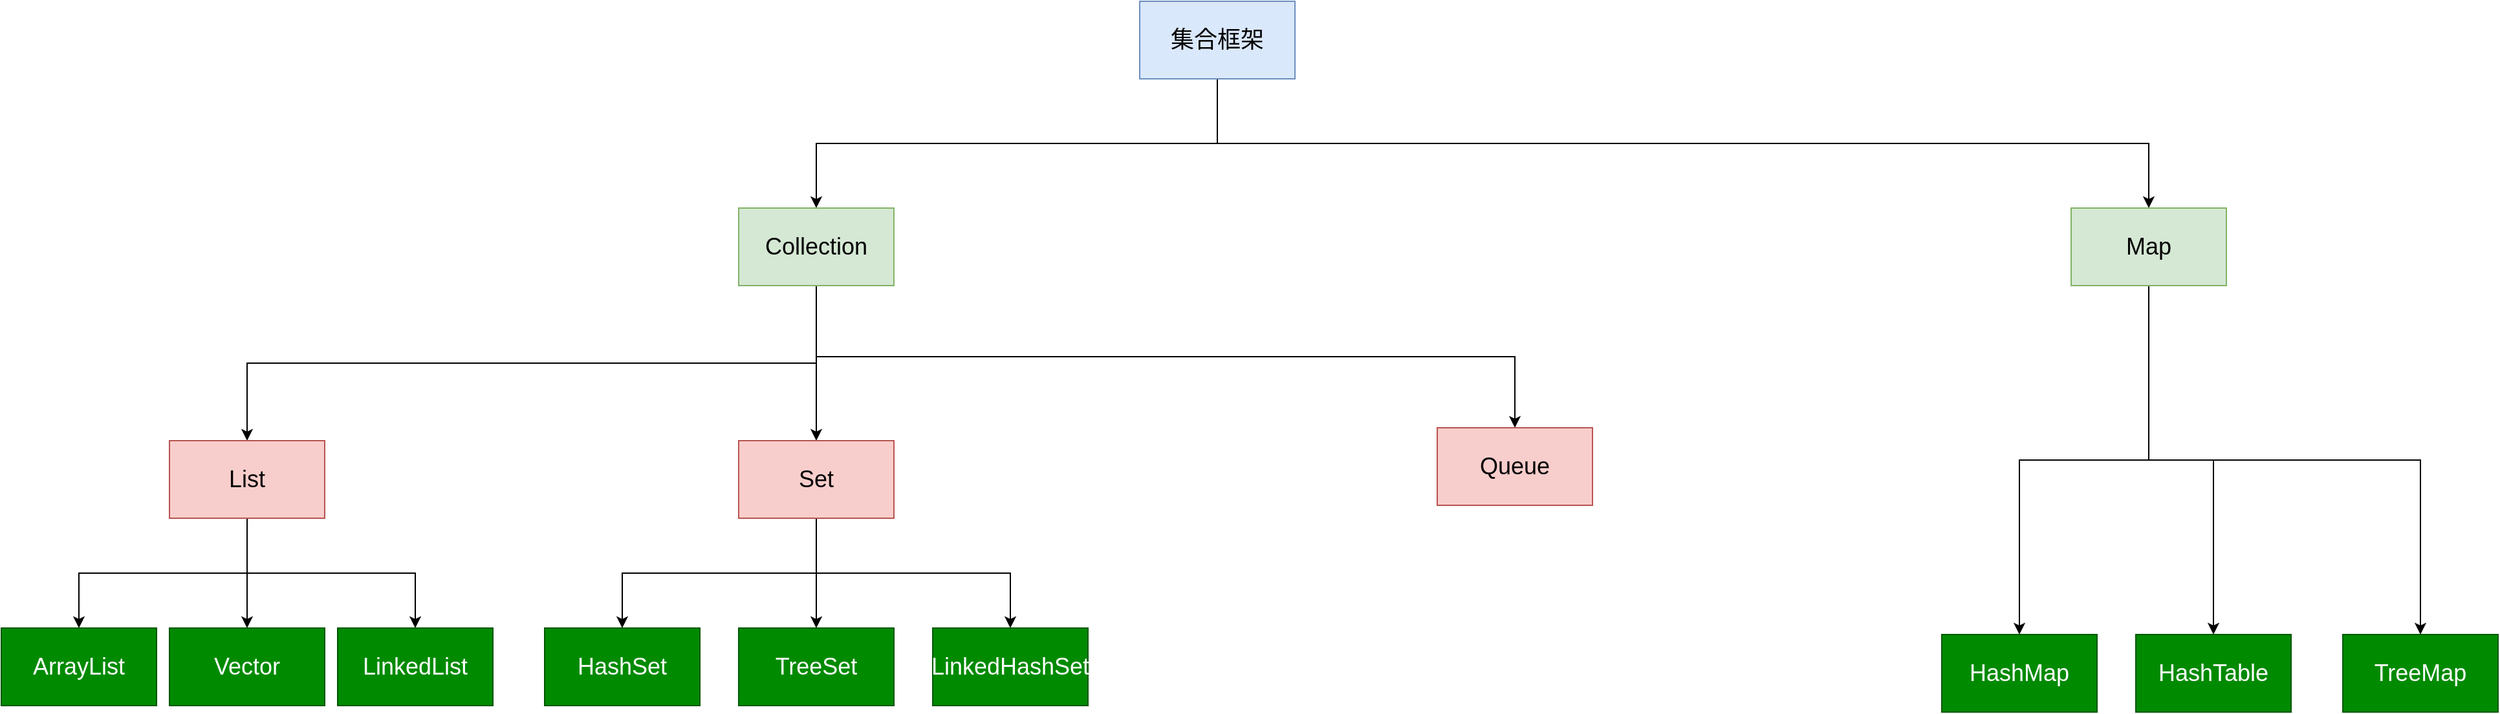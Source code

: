 <mxfile version="21.3.7" type="github">
  <diagram name="第 1 页" id="usyzML8Xc9plXJUUFw8d">
    <mxGraphModel dx="2261" dy="827" grid="1" gridSize="10" guides="1" tooltips="1" connect="1" arrows="1" fold="1" page="1" pageScale="1" pageWidth="827" pageHeight="1169" math="0" shadow="0">
      <root>
        <mxCell id="0" />
        <mxCell id="1" parent="0" />
        <mxCell id="3SnL4E2O4EW22NricUnJ-9" style="edgeStyle=orthogonalEdgeStyle;rounded=0;orthogonalLoop=1;jettySize=auto;html=1;exitX=0.5;exitY=1;exitDx=0;exitDy=0;fontSize=18;" edge="1" parent="1" source="3SnL4E2O4EW22NricUnJ-3" target="3SnL4E2O4EW22NricUnJ-4">
          <mxGeometry relative="1" as="geometry" />
        </mxCell>
        <mxCell id="3SnL4E2O4EW22NricUnJ-24" style="edgeStyle=orthogonalEdgeStyle;rounded=0;orthogonalLoop=1;jettySize=auto;html=1;exitX=0.5;exitY=1;exitDx=0;exitDy=0;entryX=0.5;entryY=0;entryDx=0;entryDy=0;fontSize=18;" edge="1" parent="1" source="3SnL4E2O4EW22NricUnJ-3" target="3SnL4E2O4EW22NricUnJ-23">
          <mxGeometry relative="1" as="geometry" />
        </mxCell>
        <mxCell id="3SnL4E2O4EW22NricUnJ-3" value="&lt;font style=&quot;font-size: 18px;&quot;&gt;集合框架&lt;/font&gt;" style="rounded=0;whiteSpace=wrap;html=1;fillColor=#dae8fc;strokeColor=#6c8ebf;fontSize=18;" vertex="1" parent="1">
          <mxGeometry x="680" y="40" width="120" height="60" as="geometry" />
        </mxCell>
        <mxCell id="3SnL4E2O4EW22NricUnJ-10" style="edgeStyle=orthogonalEdgeStyle;rounded=0;orthogonalLoop=1;jettySize=auto;html=1;exitX=0.5;exitY=1;exitDx=0;exitDy=0;entryX=0.5;entryY=0;entryDx=0;entryDy=0;fontSize=18;" edge="1" parent="1" source="3SnL4E2O4EW22NricUnJ-4" target="3SnL4E2O4EW22NricUnJ-5">
          <mxGeometry relative="1" as="geometry" />
        </mxCell>
        <mxCell id="3SnL4E2O4EW22NricUnJ-15" style="edgeStyle=orthogonalEdgeStyle;rounded=0;orthogonalLoop=1;jettySize=auto;html=1;exitX=0.5;exitY=1;exitDx=0;exitDy=0;fontSize=18;" edge="1" parent="1" source="3SnL4E2O4EW22NricUnJ-4" target="3SnL4E2O4EW22NricUnJ-14">
          <mxGeometry relative="1" as="geometry" />
        </mxCell>
        <mxCell id="3SnL4E2O4EW22NricUnJ-31" style="edgeStyle=orthogonalEdgeStyle;rounded=0;orthogonalLoop=1;jettySize=auto;html=1;exitX=0.5;exitY=1;exitDx=0;exitDy=0;entryX=0.5;entryY=0;entryDx=0;entryDy=0;fontSize=18;" edge="1" parent="1" source="3SnL4E2O4EW22NricUnJ-4" target="3SnL4E2O4EW22NricUnJ-22">
          <mxGeometry relative="1" as="geometry" />
        </mxCell>
        <mxCell id="3SnL4E2O4EW22NricUnJ-4" value="Collection" style="rounded=0;whiteSpace=wrap;html=1;fillColor=#d5e8d4;strokeColor=#82b366;fontSize=18;" vertex="1" parent="1">
          <mxGeometry x="370" y="200" width="120" height="60" as="geometry" />
        </mxCell>
        <mxCell id="3SnL4E2O4EW22NricUnJ-11" style="edgeStyle=orthogonalEdgeStyle;rounded=0;orthogonalLoop=1;jettySize=auto;html=1;exitX=0.5;exitY=1;exitDx=0;exitDy=0;fontSize=18;" edge="1" parent="1" source="3SnL4E2O4EW22NricUnJ-5" target="3SnL4E2O4EW22NricUnJ-6">
          <mxGeometry relative="1" as="geometry" />
        </mxCell>
        <mxCell id="3SnL4E2O4EW22NricUnJ-12" style="edgeStyle=orthogonalEdgeStyle;rounded=0;orthogonalLoop=1;jettySize=auto;html=1;exitX=0.5;exitY=1;exitDx=0;exitDy=0;entryX=0.5;entryY=0;entryDx=0;entryDy=0;fontSize=18;" edge="1" parent="1" source="3SnL4E2O4EW22NricUnJ-5" target="3SnL4E2O4EW22NricUnJ-7">
          <mxGeometry relative="1" as="geometry" />
        </mxCell>
        <mxCell id="3SnL4E2O4EW22NricUnJ-13" style="edgeStyle=orthogonalEdgeStyle;rounded=0;orthogonalLoop=1;jettySize=auto;html=1;exitX=0.5;exitY=1;exitDx=0;exitDy=0;fontSize=18;" edge="1" parent="1" source="3SnL4E2O4EW22NricUnJ-5" target="3SnL4E2O4EW22NricUnJ-8">
          <mxGeometry relative="1" as="geometry" />
        </mxCell>
        <mxCell id="3SnL4E2O4EW22NricUnJ-5" value="List" style="rounded=0;whiteSpace=wrap;html=1;fillColor=#f8cecc;strokeColor=#b85450;fontSize=18;" vertex="1" parent="1">
          <mxGeometry x="-70" y="380" width="120" height="60" as="geometry" />
        </mxCell>
        <mxCell id="3SnL4E2O4EW22NricUnJ-6" value="ArrayList" style="rounded=0;whiteSpace=wrap;html=1;fillColor=#008a00;fontColor=#ffffff;strokeColor=#005700;fontSize=18;" vertex="1" parent="1">
          <mxGeometry x="-200" y="525" width="120" height="60" as="geometry" />
        </mxCell>
        <mxCell id="3SnL4E2O4EW22NricUnJ-7" value="Vector" style="rounded=0;whiteSpace=wrap;html=1;fillColor=#008a00;fontColor=#ffffff;strokeColor=#005700;fontSize=18;" vertex="1" parent="1">
          <mxGeometry x="-70" y="525" width="120" height="60" as="geometry" />
        </mxCell>
        <mxCell id="3SnL4E2O4EW22NricUnJ-8" value="LinkedList" style="rounded=0;whiteSpace=wrap;html=1;fillColor=#008a00;fontColor=#ffffff;strokeColor=#005700;fontSize=18;" vertex="1" parent="1">
          <mxGeometry x="60" y="525" width="120" height="60" as="geometry" />
        </mxCell>
        <mxCell id="3SnL4E2O4EW22NricUnJ-19" style="edgeStyle=orthogonalEdgeStyle;rounded=0;orthogonalLoop=1;jettySize=auto;html=1;exitX=0.5;exitY=1;exitDx=0;exitDy=0;fontSize=18;" edge="1" parent="1" source="3SnL4E2O4EW22NricUnJ-14" target="3SnL4E2O4EW22NricUnJ-16">
          <mxGeometry relative="1" as="geometry" />
        </mxCell>
        <mxCell id="3SnL4E2O4EW22NricUnJ-20" style="edgeStyle=orthogonalEdgeStyle;rounded=0;orthogonalLoop=1;jettySize=auto;html=1;exitX=0.5;exitY=1;exitDx=0;exitDy=0;entryX=0.5;entryY=0;entryDx=0;entryDy=0;fontSize=18;" edge="1" parent="1" source="3SnL4E2O4EW22NricUnJ-14" target="3SnL4E2O4EW22NricUnJ-17">
          <mxGeometry relative="1" as="geometry" />
        </mxCell>
        <mxCell id="3SnL4E2O4EW22NricUnJ-21" style="edgeStyle=orthogonalEdgeStyle;rounded=0;orthogonalLoop=1;jettySize=auto;html=1;exitX=0.5;exitY=1;exitDx=0;exitDy=0;entryX=0.5;entryY=0;entryDx=0;entryDy=0;fontSize=18;" edge="1" parent="1" source="3SnL4E2O4EW22NricUnJ-14" target="3SnL4E2O4EW22NricUnJ-18">
          <mxGeometry relative="1" as="geometry" />
        </mxCell>
        <mxCell id="3SnL4E2O4EW22NricUnJ-14" value="Set" style="rounded=0;whiteSpace=wrap;html=1;fillColor=#f8cecc;strokeColor=#b85450;fontSize=18;" vertex="1" parent="1">
          <mxGeometry x="370" y="380" width="120" height="60" as="geometry" />
        </mxCell>
        <mxCell id="3SnL4E2O4EW22NricUnJ-16" value="HashSet" style="rounded=0;whiteSpace=wrap;html=1;fillColor=#008a00;fontColor=#ffffff;strokeColor=#005700;fontSize=18;" vertex="1" parent="1">
          <mxGeometry x="220" y="525" width="120" height="60" as="geometry" />
        </mxCell>
        <mxCell id="3SnL4E2O4EW22NricUnJ-17" value="TreeSet" style="rounded=0;whiteSpace=wrap;html=1;fillColor=#008a00;fontColor=#ffffff;strokeColor=#005700;fontSize=18;" vertex="1" parent="1">
          <mxGeometry x="370" y="525" width="120" height="60" as="geometry" />
        </mxCell>
        <mxCell id="3SnL4E2O4EW22NricUnJ-18" value="LinkedHashSet" style="rounded=0;whiteSpace=wrap;html=1;fillColor=#008a00;fontColor=#ffffff;strokeColor=#005700;fontSize=18;" vertex="1" parent="1">
          <mxGeometry x="520" y="525" width="120" height="60" as="geometry" />
        </mxCell>
        <mxCell id="3SnL4E2O4EW22NricUnJ-22" value="Queue" style="rounded=0;whiteSpace=wrap;html=1;fillColor=#f8cecc;strokeColor=#b85450;fontSize=18;" vertex="1" parent="1">
          <mxGeometry x="910" y="370" width="120" height="60" as="geometry" />
        </mxCell>
        <mxCell id="3SnL4E2O4EW22NricUnJ-28" style="edgeStyle=orthogonalEdgeStyle;rounded=0;orthogonalLoop=1;jettySize=auto;html=1;exitX=0.5;exitY=1;exitDx=0;exitDy=0;fontSize=18;" edge="1" parent="1" source="3SnL4E2O4EW22NricUnJ-23" target="3SnL4E2O4EW22NricUnJ-25">
          <mxGeometry relative="1" as="geometry" />
        </mxCell>
        <mxCell id="3SnL4E2O4EW22NricUnJ-29" style="edgeStyle=orthogonalEdgeStyle;rounded=0;orthogonalLoop=1;jettySize=auto;html=1;exitX=0.5;exitY=1;exitDx=0;exitDy=0;fontSize=18;" edge="1" parent="1" source="3SnL4E2O4EW22NricUnJ-23" target="3SnL4E2O4EW22NricUnJ-26">
          <mxGeometry relative="1" as="geometry" />
        </mxCell>
        <mxCell id="3SnL4E2O4EW22NricUnJ-30" style="edgeStyle=orthogonalEdgeStyle;rounded=0;orthogonalLoop=1;jettySize=auto;html=1;exitX=0.5;exitY=1;exitDx=0;exitDy=0;fontSize=18;" edge="1" parent="1" source="3SnL4E2O4EW22NricUnJ-23" target="3SnL4E2O4EW22NricUnJ-27">
          <mxGeometry relative="1" as="geometry" />
        </mxCell>
        <mxCell id="3SnL4E2O4EW22NricUnJ-23" value="Map" style="rounded=0;whiteSpace=wrap;html=1;fillColor=#d5e8d4;strokeColor=#82b366;fontSize=18;" vertex="1" parent="1">
          <mxGeometry x="1400" y="200" width="120" height="60" as="geometry" />
        </mxCell>
        <mxCell id="3SnL4E2O4EW22NricUnJ-25" value="HashMap" style="rounded=0;whiteSpace=wrap;html=1;fillColor=#008a00;fontColor=#ffffff;strokeColor=#005700;fontSize=18;" vertex="1" parent="1">
          <mxGeometry x="1300" y="530" width="120" height="60" as="geometry" />
        </mxCell>
        <mxCell id="3SnL4E2O4EW22NricUnJ-26" value="HashTable" style="rounded=0;whiteSpace=wrap;html=1;fillColor=#008a00;fontColor=#ffffff;strokeColor=#005700;fontSize=18;" vertex="1" parent="1">
          <mxGeometry x="1450" y="530" width="120" height="60" as="geometry" />
        </mxCell>
        <mxCell id="3SnL4E2O4EW22NricUnJ-27" value="TreeMap" style="rounded=0;whiteSpace=wrap;html=1;fillColor=#008a00;fontColor=#ffffff;strokeColor=#005700;fontSize=18;" vertex="1" parent="1">
          <mxGeometry x="1610" y="530" width="120" height="60" as="geometry" />
        </mxCell>
      </root>
    </mxGraphModel>
  </diagram>
</mxfile>
